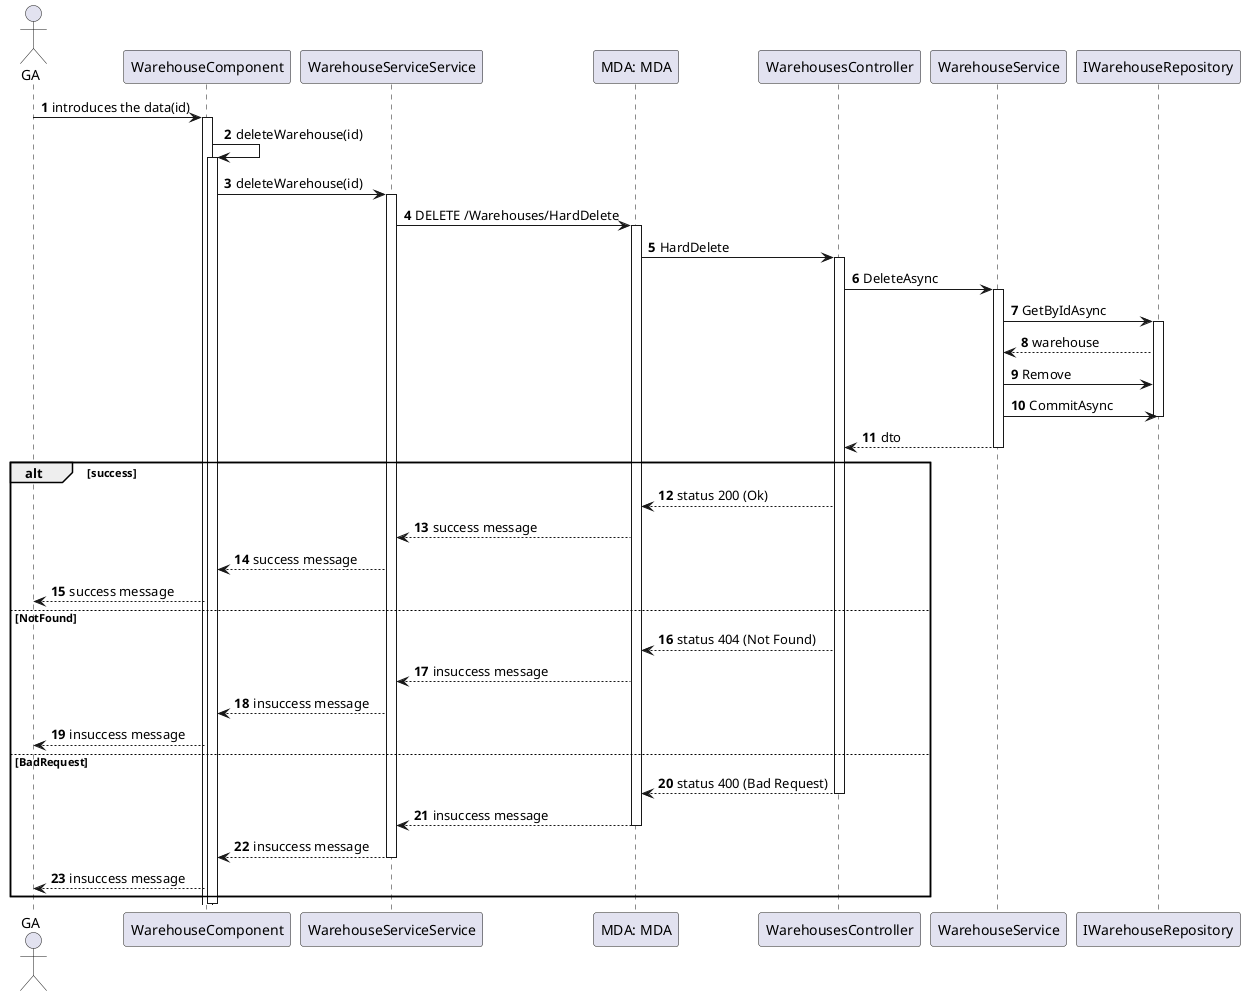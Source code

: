 @startuml
'https://plantuml.com/sequence-diagram

autonumber
actor "GA" as GA
participant "WarehouseComponent" as COMP
participant "WarehouseServiceService" as SS
participant "MDA: MDA" as MDA 
participant "WarehousesController" as controller
participant "WarehouseService" as service
participant "IWarehouseRepository" as repository



GA-> COMP : introduces the data(id)
activate COMP
COMP -> COMP : deleteWarehouse(id)
activate COMP
COMP -> SS : deleteWarehouse(id)
activate SS
SS -> MDA : DELETE /Warehouses/HardDelete
activate MDA

MDA -> controller :  HardDelete

activate controller

controller-> service : DeleteAsync

activate service

service -> repository : GetByIdAsync
activate repository

repository --> service : warehouse


service -> repository : Remove

service -> repository : CommitAsync

deactivate repository

service --> controller : dto
deactivate service

alt success
controller --> MDA : status 200 (Ok)

MDA --> SS : success message
SS --> COMP : success message

GA<-- COMP : success message
else NotFound
controller --> MDA : status 404 (Not Found)

MDA --> SS : insuccess message
SS --> COMP : insuccess message
GA<-- COMP : insuccess message
else BadRequest
controller --> MDA : status 400 (Bad Request)
deactivate
MDA --> SS : insuccess message
deactivate MDA
SS --> COMP : insuccess message
deactivate SS
GA<-- COMP : insuccess message
end
deactivate controller

deactivate MDA


deactivate COMP



@enduml